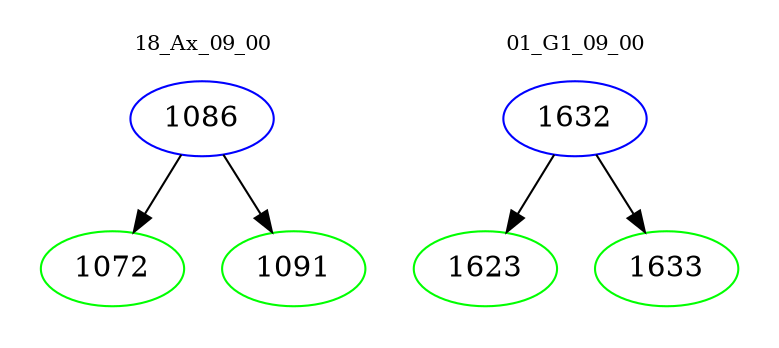 digraph{
subgraph cluster_0 {
color = white
label = "18_Ax_09_00";
fontsize=10;
T0_1086 [label="1086", color="blue"]
T0_1086 -> T0_1072 [color="black"]
T0_1072 [label="1072", color="green"]
T0_1086 -> T0_1091 [color="black"]
T0_1091 [label="1091", color="green"]
}
subgraph cluster_1 {
color = white
label = "01_G1_09_00";
fontsize=10;
T1_1632 [label="1632", color="blue"]
T1_1632 -> T1_1623 [color="black"]
T1_1623 [label="1623", color="green"]
T1_1632 -> T1_1633 [color="black"]
T1_1633 [label="1633", color="green"]
}
}
